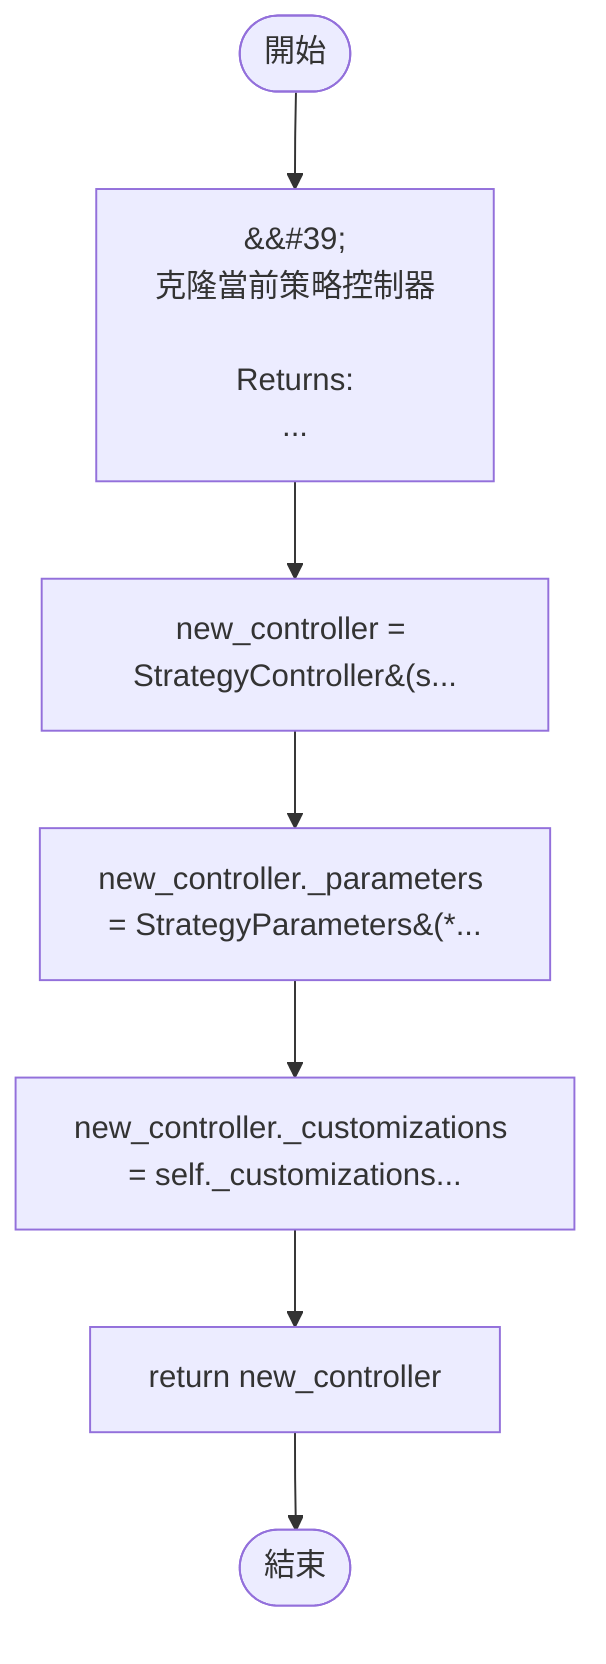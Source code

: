 flowchart TB
    n1([開始])
    n2([結束])
    n3[&amp;&#35;39;\n        克隆當前策略控制器\n\n        Returns:\n   ...]
    n4[new_controller = StrategyController&#40;s...]
    n5[new_controller._parameters = StrategyParameters&#40;*...]
    n6[new_controller._customizations = self._customizations...]
    n7[return new_controller]
    n1 --> n3
    n3 --> n4
    n4 --> n5
    n5 --> n6
    n6 --> n7
    n7 --> n2